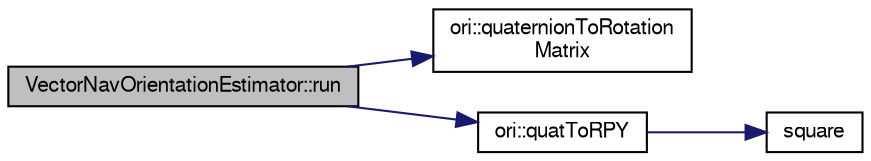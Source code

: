 digraph "VectorNavOrientationEstimator::run"
{
  edge [fontname="FreeSans",fontsize="10",labelfontname="FreeSans",labelfontsize="10"];
  node [fontname="FreeSans",fontsize="10",shape=record];
  rankdir="LR";
  Node1 [label="VectorNavOrientationEstimator::run",height=0.2,width=0.4,color="black", fillcolor="grey75", style="filled", fontcolor="black"];
  Node1 -> Node2 [color="midnightblue",fontsize="10",style="solid",fontname="FreeSans"];
  Node2 [label="ori::quaternionToRotation\lMatrix",height=0.2,width=0.4,color="black", fillcolor="white", style="filled",URL="$da/d9b/namespaceori.html#af88fa91d686c646d41f9b747a6bc90f0"];
  Node1 -> Node3 [color="midnightblue",fontsize="10",style="solid",fontname="FreeSans"];
  Node3 [label="ori::quatToRPY",height=0.2,width=0.4,color="black", fillcolor="white", style="filled",URL="$da/d9b/namespaceori.html#add76bed815809cbebd38a8596b0f6224"];
  Node3 -> Node4 [color="midnightblue",fontsize="10",style="solid",fontname="FreeSans"];
  Node4 [label="square",height=0.2,width=0.4,color="black", fillcolor="white", style="filled",URL="$de/dda/_math_utilities_8h.html#a4f88262a43b7f84fc10183a1f82f6b66"];
}
